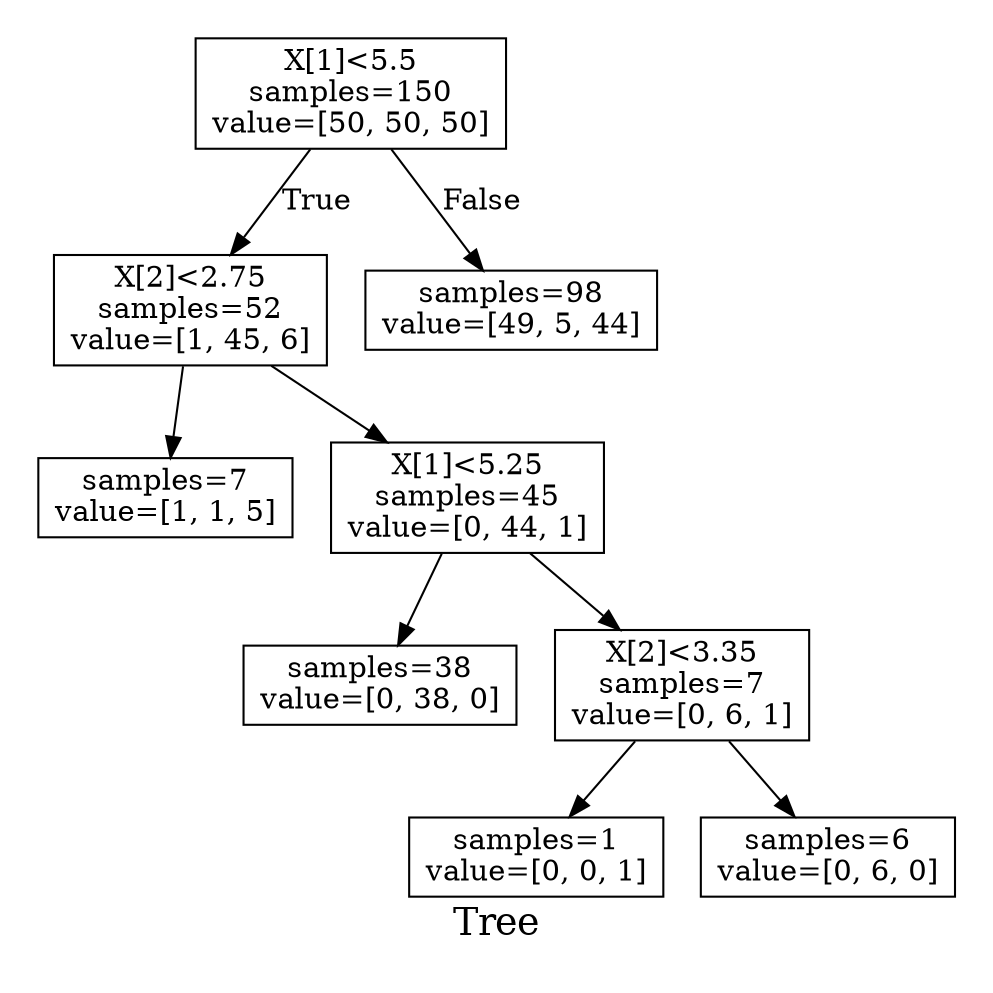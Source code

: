digraph Tree_model{
graph[
label = "Tree",
bgcolor = "#ffffff",
fontcolor = "#000000",
fontsize = "18",
style = "filled",
margin = 0.2
];
node[
shape = box,
fillcolor = "#ffffff"
];
node1 [
label = "X[1]<5.5
samples=150
value=[50, 50, 50]"
];
node2 [
label = "X[2]<2.75
samples=52
value=[1, 45, 6]"
];
node3 [
label = "samples=7
value=[1, 1, 5]"
];
node4 [
label = "X[1]<5.25
samples=45
value=[0, 44, 1]"
];
node5 [
label = "samples=38
value=[0, 38, 0]"
];
node6 [
label = "X[2]<3.35
samples=7
value=[0, 6, 1]"
];
node7 [
label = "samples=1
value=[0, 0, 1]"
];
node8 [
label = "samples=6
value=[0, 6, 0]"
];
node9 [
label = "samples=98
value=[49, 5, 44]"
];
node1->node2[label = "True"];
node2->node3;
node2->node4;
node4->node5;
node4->node6;
node6->node7;
node6->node8;
node1->node9[label = "False"];
}